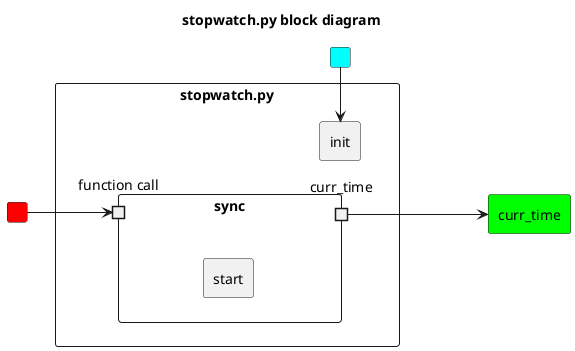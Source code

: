 @startuml stopwatch

left to right direction
skinparam BackgroundColor transparent
skinparam componentStyle rectangle
skinparam linetype ortho

title stopwatch.py block diagram

component "curr_time" as ctime #lime
component " " as in1 #red
component " " as in #Aqua

component "stopwatch.py" as cm {
    component init 
    component sync {
        component "start" as watchstart
        portout "curr_time" as pin0
        portin "function call" as pin1
    }
    init -u[hidden]-> sync
    
}

in -l-> init
in1 --> pin1 
pin0 ---> ctime

@enduml